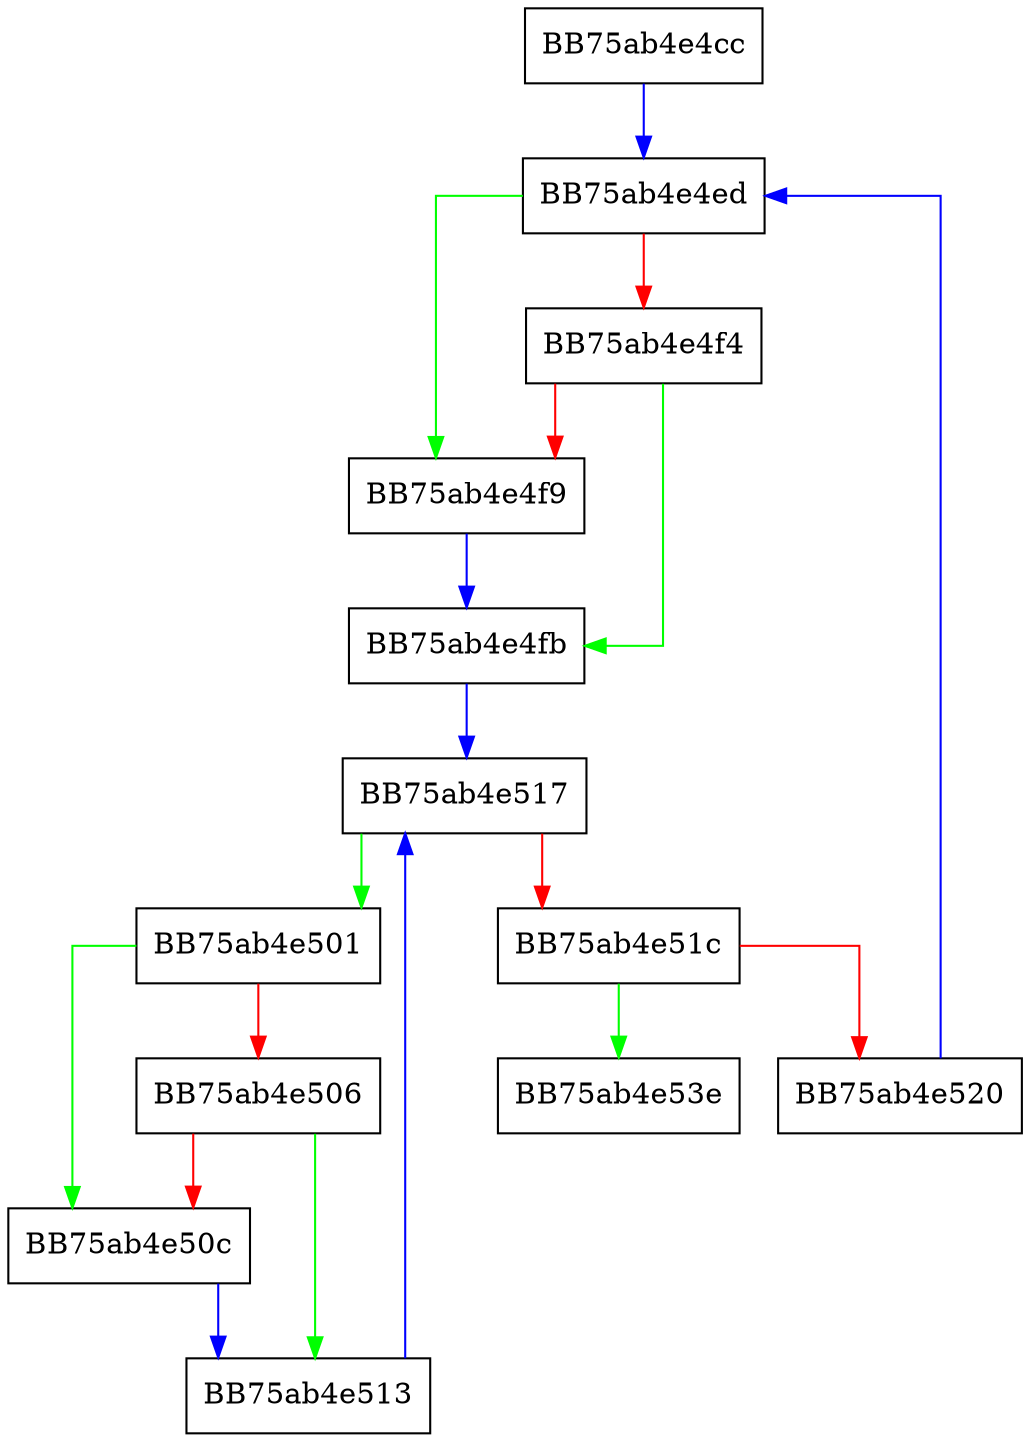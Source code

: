 digraph destroyTable {
  node [shape="box"];
  graph [splines=ortho];
  BB75ab4e4cc -> BB75ab4e4ed [color="blue"];
  BB75ab4e4ed -> BB75ab4e4f9 [color="green"];
  BB75ab4e4ed -> BB75ab4e4f4 [color="red"];
  BB75ab4e4f4 -> BB75ab4e4fb [color="green"];
  BB75ab4e4f4 -> BB75ab4e4f9 [color="red"];
  BB75ab4e4f9 -> BB75ab4e4fb [color="blue"];
  BB75ab4e4fb -> BB75ab4e517 [color="blue"];
  BB75ab4e501 -> BB75ab4e50c [color="green"];
  BB75ab4e501 -> BB75ab4e506 [color="red"];
  BB75ab4e506 -> BB75ab4e513 [color="green"];
  BB75ab4e506 -> BB75ab4e50c [color="red"];
  BB75ab4e50c -> BB75ab4e513 [color="blue"];
  BB75ab4e513 -> BB75ab4e517 [color="blue"];
  BB75ab4e517 -> BB75ab4e501 [color="green"];
  BB75ab4e517 -> BB75ab4e51c [color="red"];
  BB75ab4e51c -> BB75ab4e53e [color="green"];
  BB75ab4e51c -> BB75ab4e520 [color="red"];
  BB75ab4e520 -> BB75ab4e4ed [color="blue"];
}